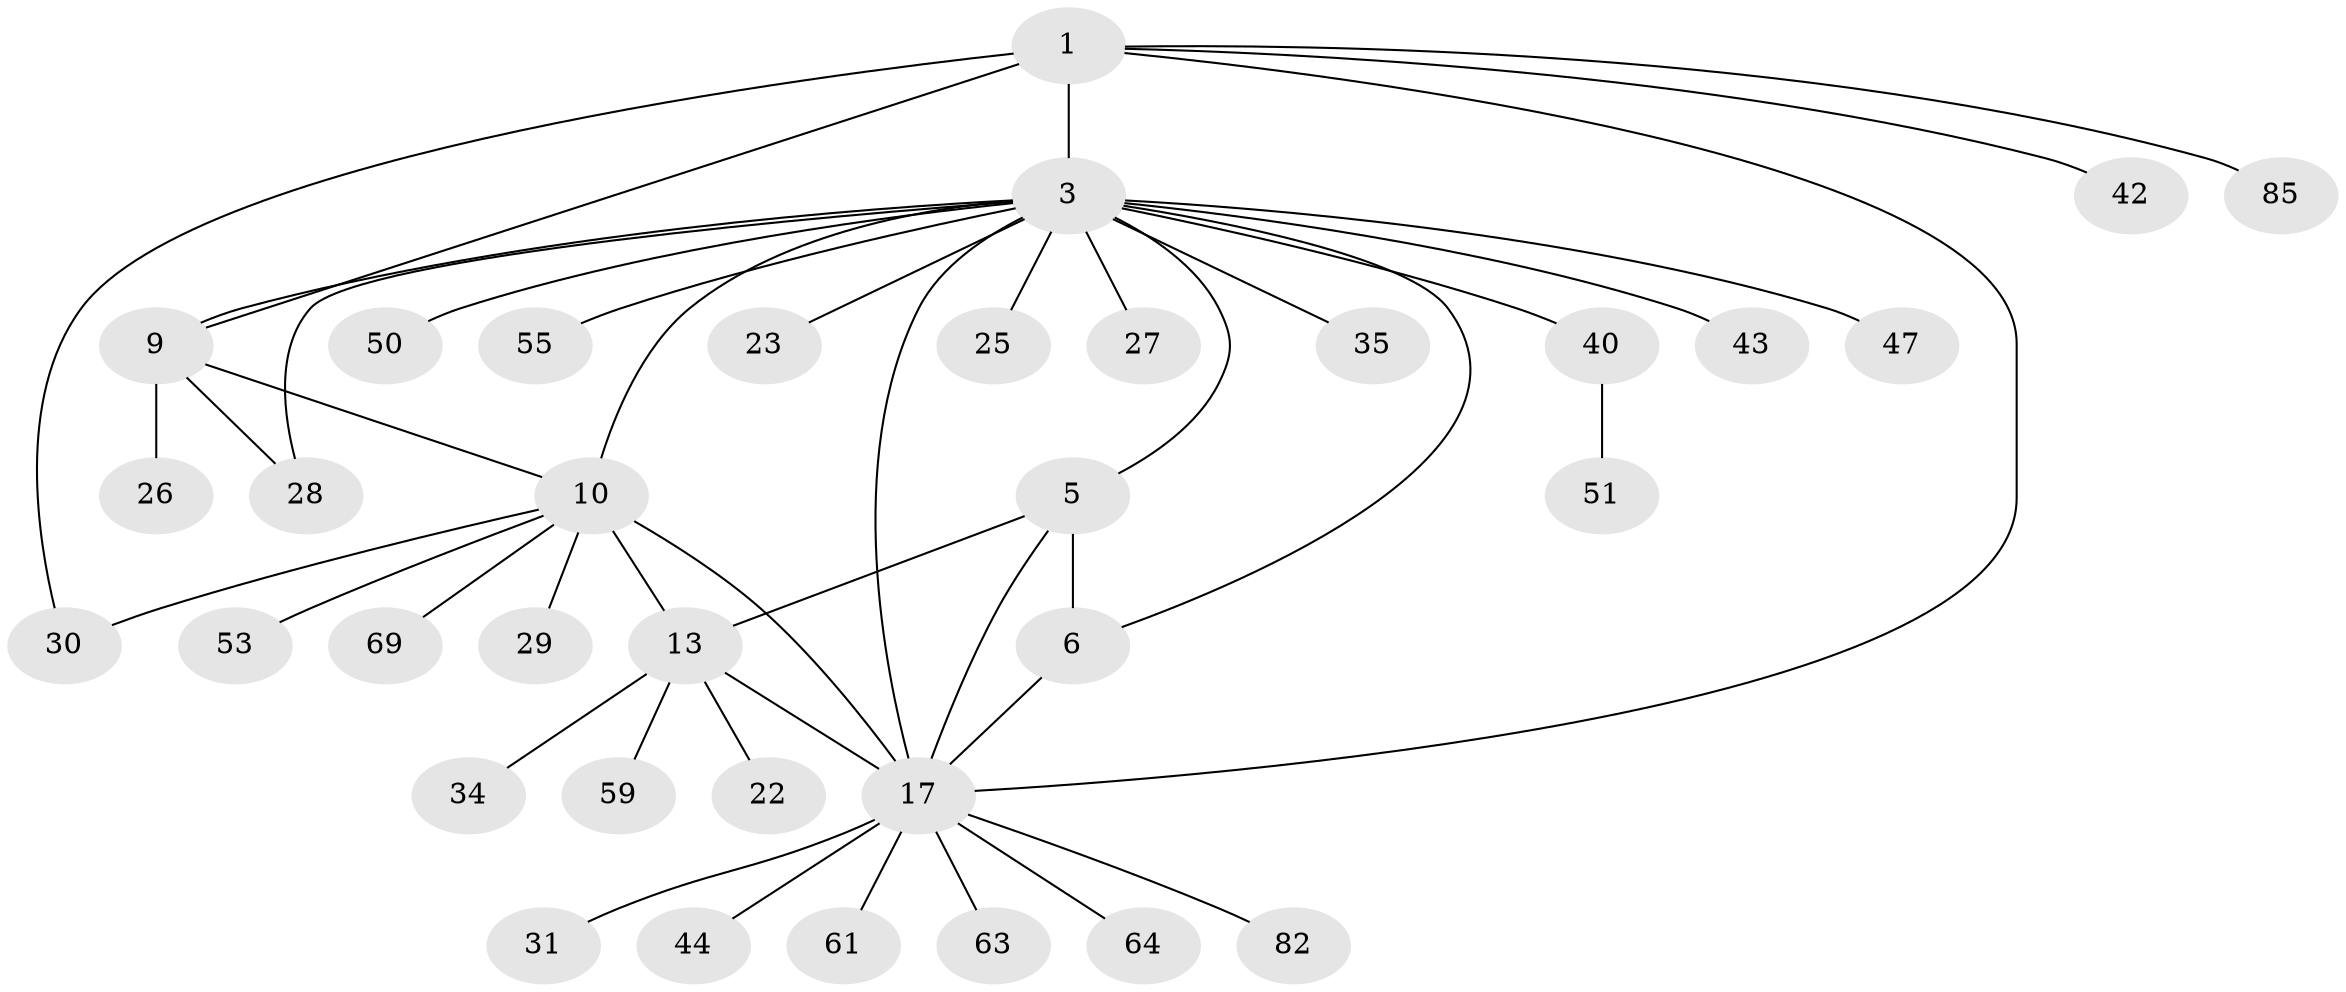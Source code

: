 // original degree distribution, {6: 0.056179775280898875, 5: 0.0449438202247191, 7: 0.011235955056179775, 8: 0.056179775280898875, 4: 0.0449438202247191, 13: 0.011235955056179775, 11: 0.011235955056179775, 1: 0.5280898876404494, 3: 0.0898876404494382, 2: 0.14606741573033707}
// Generated by graph-tools (version 1.1) at 2025/19/03/04/25 18:19:48]
// undirected, 35 vertices, 45 edges
graph export_dot {
graph [start="1"]
  node [color=gray90,style=filled];
  1 [super="+2"];
  3 [super="+7+4+46"];
  5 [super="+8"];
  6 [super="+56"];
  9 [super="+78"];
  10 [super="+12+16+37+24+11"];
  13 [super="+14+15+72"];
  17 [super="+20+18+74+89+41+54+33"];
  22;
  23;
  25 [super="+62+81"];
  26 [super="+39+88"];
  27;
  28 [super="+80+38"];
  29;
  30;
  31;
  34 [super="+58+75+57"];
  35;
  40 [super="+65"];
  42;
  43;
  44;
  47;
  50;
  51;
  53 [super="+60"];
  55;
  59;
  61;
  63 [super="+79"];
  64;
  69;
  82;
  85;
  1 -- 3 [weight=4];
  1 -- 9;
  1 -- 30;
  1 -- 42;
  1 -- 85;
  1 -- 17;
  3 -- 40;
  3 -- 35;
  3 -- 5 [weight=2];
  3 -- 6;
  3 -- 9;
  3 -- 43;
  3 -- 47;
  3 -- 50;
  3 -- 23;
  3 -- 28;
  3 -- 55;
  3 -- 25;
  3 -- 27;
  3 -- 10 [weight=2];
  3 -- 17;
  5 -- 6 [weight=2];
  5 -- 13 [weight=2];
  5 -- 17;
  6 -- 17 [weight=2];
  9 -- 10 [weight=3];
  9 -- 26;
  9 -- 28;
  10 -- 29;
  10 -- 69;
  10 -- 13 [weight=4];
  10 -- 30;
  10 -- 53;
  10 -- 17;
  13 -- 22;
  13 -- 34;
  13 -- 17 [weight=3];
  13 -- 59;
  17 -- 64;
  17 -- 44;
  17 -- 63;
  17 -- 61;
  17 -- 31;
  17 -- 82;
  40 -- 51;
}
